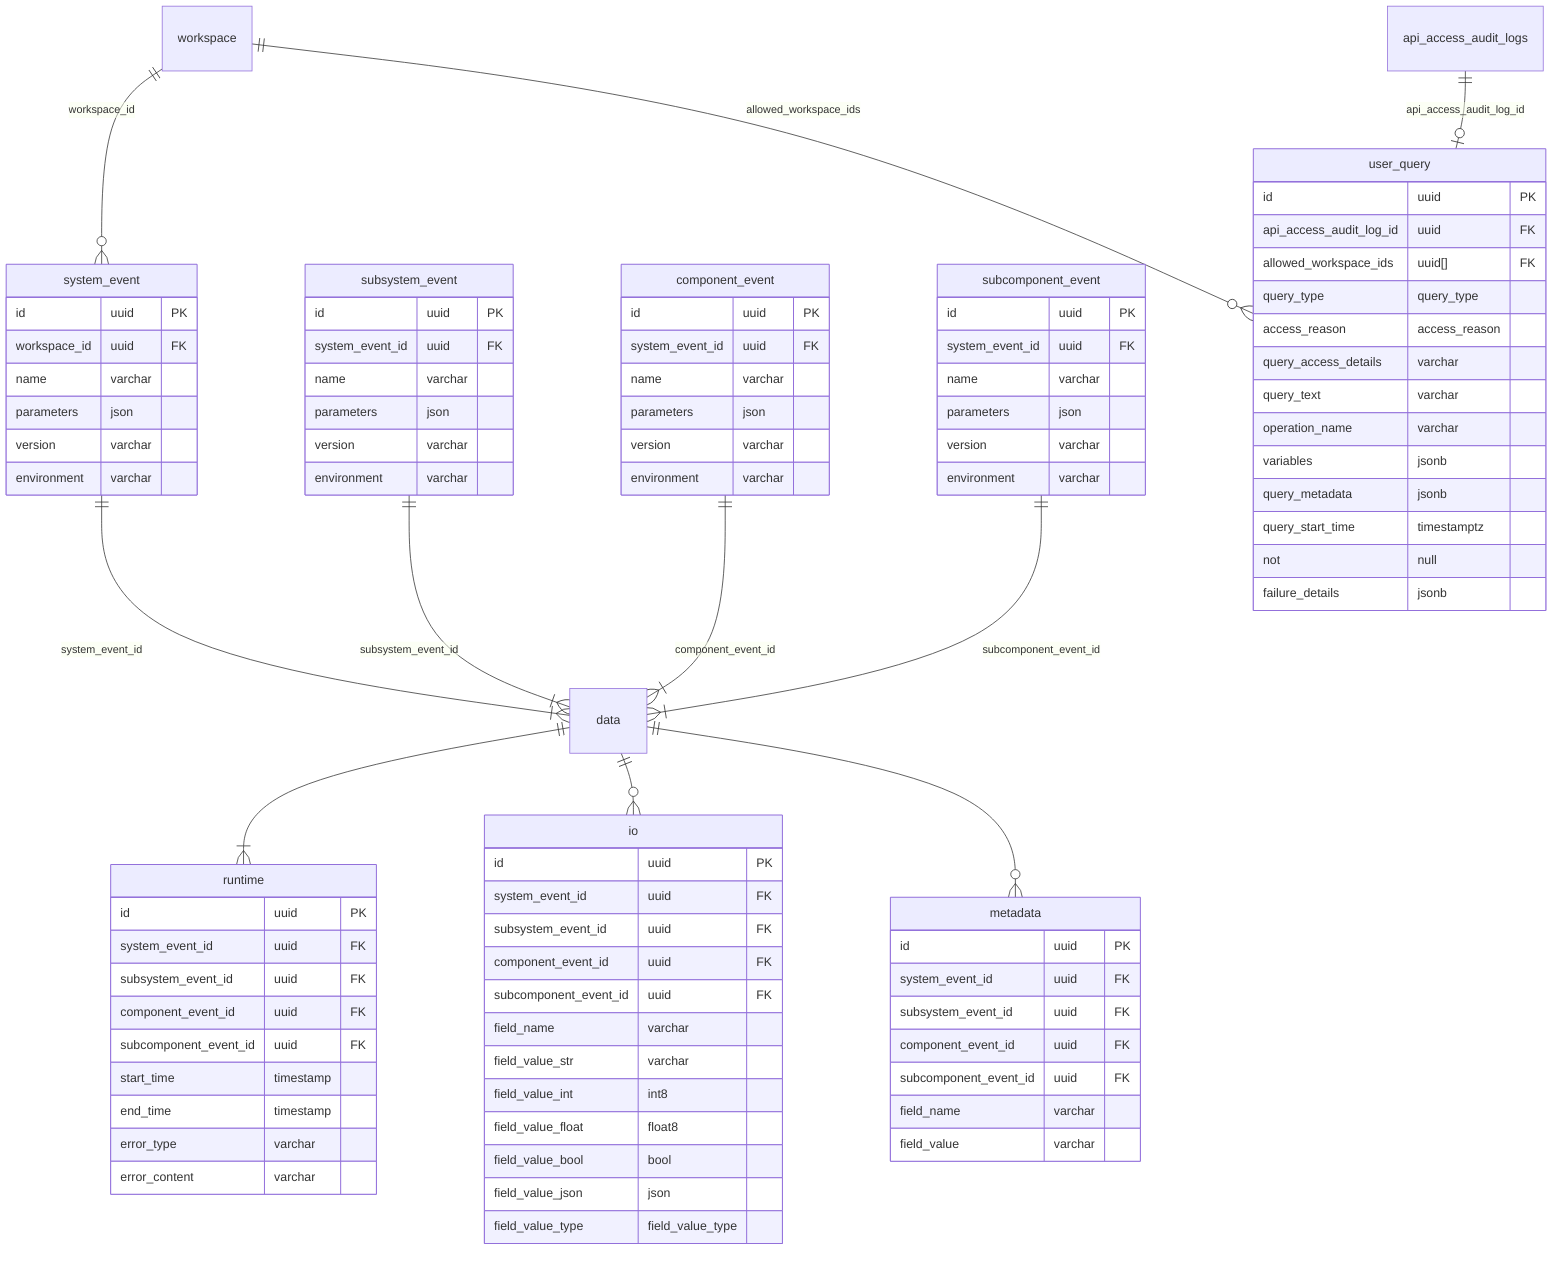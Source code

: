 erDiagram

workspace ||--o{ system_event : workspace_id

system_event ||--|{ data : system_event_id
subsystem_event ||--|{ data : subsystem_event_id
component_event ||--|{ data: component_event_id
subcomponent_event ||--|{ data: subcomponent_event_id

data ||--|{ runtime : ""
data ||--o{ io : ""
data ||--o{ metadata : ""

api_access_audit_logs ||--o| user_query : api_access_audit_log_id
workspace ||--o{ user_query : allowed_workspace_ids

system_event {
    id uuid PK
    workspace_id uuid FK
    name varchar
    parameters json
    version varchar
    environment varchar
}

subsystem_event {
    id uuid PK
    system_event_id uuid FK
    name varchar
    parameters json
    version varchar
    environment varchar
}

component_event {
    id uuid PK
    system_event_id uuid FK
    name varchar
    parameters json
    version varchar
    environment varchar
}

subcomponent_event {
    id uuid PK
    system_event_id uuid FK
    name varchar
    parameters json
    version varchar
    environment varchar
}

runtime {
    id uuid PK
    system_event_id uuid FK
    subsystem_event_id uuid FK
    component_event_id uuid FK
    subcomponent_event_id uuid FK
    start_time timestamp
    end_time timestamp
    error_type varchar
    error_content varchar
}

io {
    id uuid PK
    system_event_id uuid FK
    subsystem_event_id uuid FK
    component_event_id uuid FK
    subcomponent_event_id uuid FK
    field_name varchar
    field_value_str varchar
    field_value_int int8
    field_value_float float8
    field_value_bool bool
    field_value_json json
    field_value_type field_value_type
}

metadata {
    id uuid PK
    system_event_id uuid FK
    subsystem_event_id uuid FK
    component_event_id uuid FK
    subcomponent_event_id uuid FK
    field_name varchar
    field_value varchar
}

user_query {
    id uuid PK
    api_access_audit_log_id uuid FK
    allowed_workspace_ids uuid[] FK
    query_type query_type
    access_reason access_reason
    query_access_details varchar
    query_text varchar
    operation_name varchar
    variables jsonb
    query_metadata jsonb
    query_start_time timestamptz not null
    failure_details jsonb
}